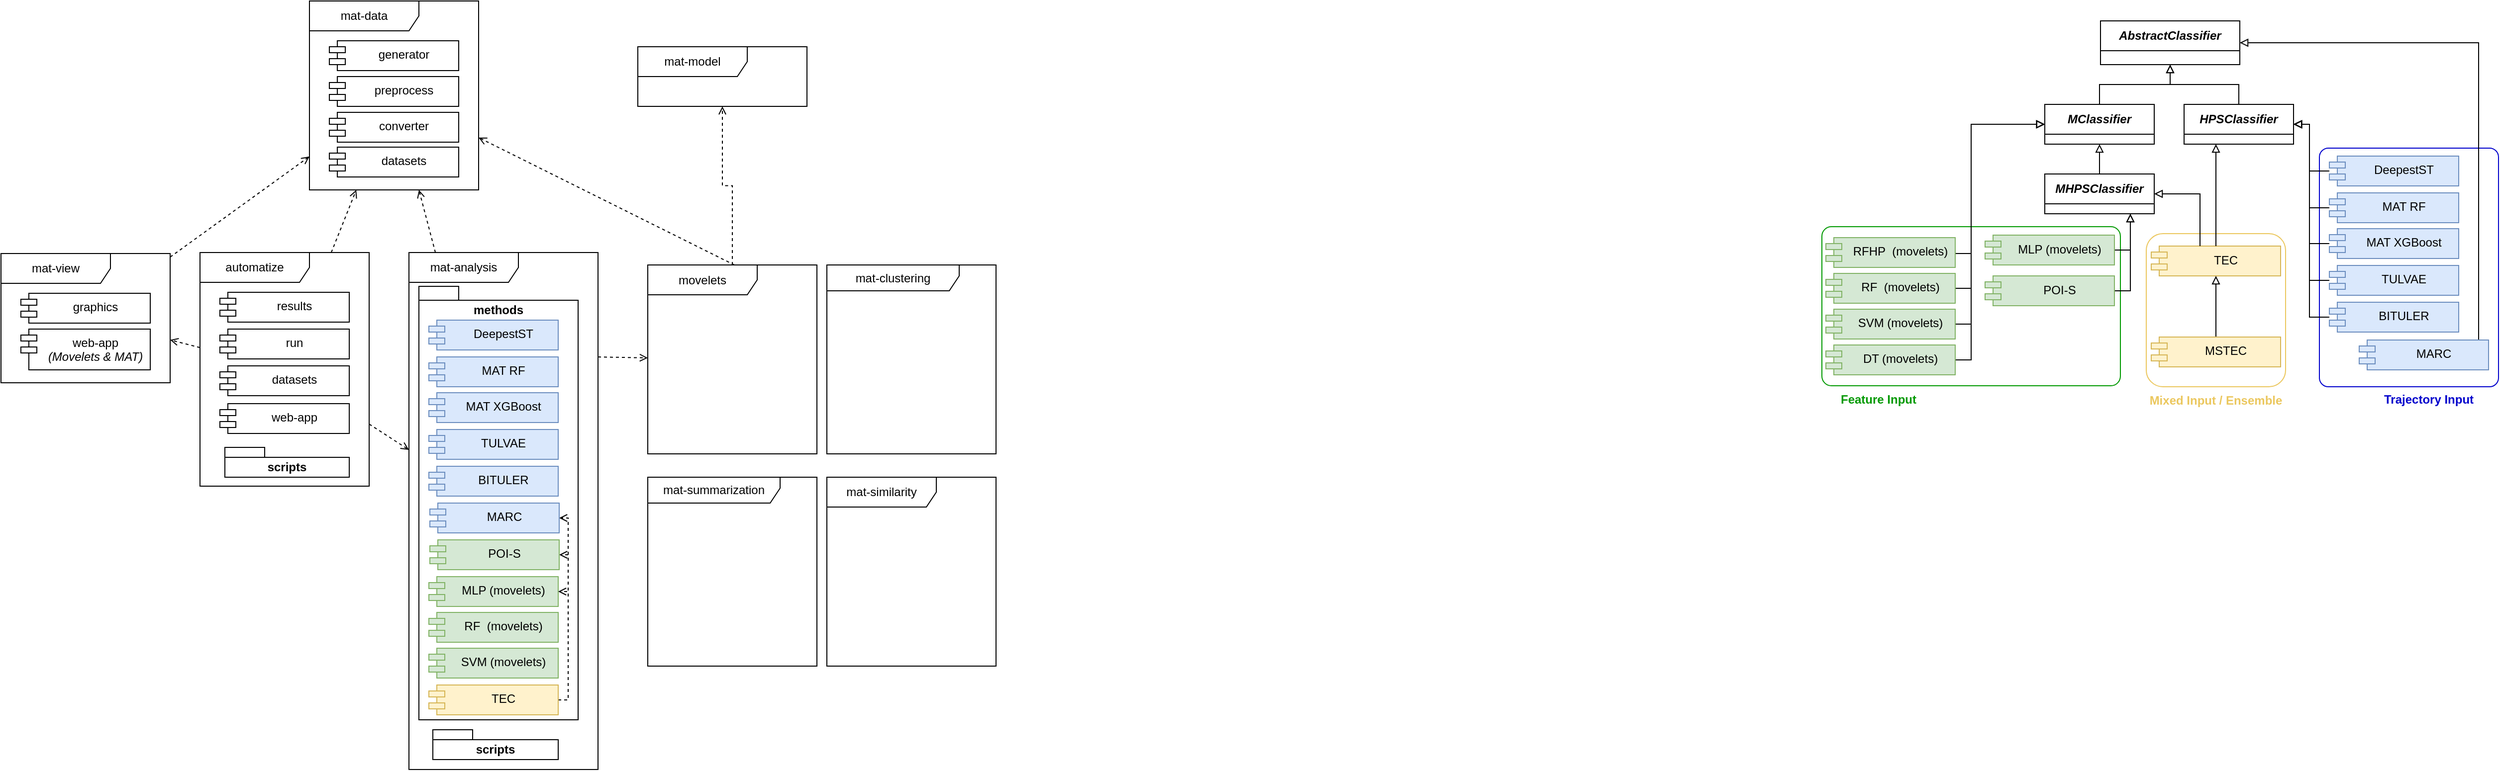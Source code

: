 <mxfile version="23.1.5" type="device">
  <diagram name="Página-1" id="NjSdwOmiIwXVztQAF8Lo">
    <mxGraphModel dx="1781" dy="615" grid="1" gridSize="10" guides="1" tooltips="1" connect="1" arrows="1" fold="1" page="1" pageScale="1" pageWidth="827" pageHeight="1169" math="0" shadow="0">
      <root>
        <mxCell id="0" />
        <mxCell id="1" parent="0" />
        <mxCell id="mgZLQg_ETMRa4hPbAOP7-61" value="&lt;h4&gt;Trajectory Input&lt;/h4&gt;" style="rounded=1;whiteSpace=wrap;html=1;fillColor=none;verticalAlign=top;labelPosition=right;verticalLabelPosition=bottom;align=left;spacing=-15;spacingTop=0;spacingLeft=-100;spacingRight=0;fontColor=#0000CC;labelBorderColor=none;strokeColor=#0000CC;arcSize=5;" parent="1" vertex="1">
          <mxGeometry x="2170" y="168" width="180" height="240" as="geometry" />
        </mxCell>
        <mxCell id="mgZLQg_ETMRa4hPbAOP7-62" value="&lt;h4&gt;Mixed Input / Ensemble&lt;/h4&gt;" style="rounded=1;whiteSpace=wrap;html=1;fillColor=none;verticalAlign=top;labelPosition=center;verticalLabelPosition=bottom;align=center;spacing=-15;spacingTop=1;spacingLeft=0;spacingRight=0;fontColor=#EBC75E;labelBorderColor=none;strokeColor=#EBC75E;arcSize=12;" parent="1" vertex="1">
          <mxGeometry x="1996" y="254" width="140" height="154" as="geometry" />
        </mxCell>
        <mxCell id="mgZLQg_ETMRa4hPbAOP7-60" value="&lt;h4&gt;Feature Input&lt;/h4&gt;" style="rounded=1;whiteSpace=wrap;html=1;fillColor=none;verticalAlign=top;labelPosition=left;verticalLabelPosition=bottom;align=right;spacing=-15;spacingTop=1;spacingLeft=0;spacingRight=-80;fontColor=#009900;labelBorderColor=none;strokeColor=#009900;arcSize=6;" parent="1" vertex="1">
          <mxGeometry x="1670" y="247" width="300" height="160" as="geometry" />
        </mxCell>
        <mxCell id="mgZLQg_ETMRa4hPbAOP7-5" value="methods" style="shape=folder;fontStyle=1;spacingTop=10;tabWidth=40;tabHeight=14;tabPosition=left;html=1;whiteSpace=wrap;horizontal=1;verticalAlign=top;fillColor=none;" parent="1" vertex="1">
          <mxGeometry x="260" y="307" width="160" height="436" as="geometry" />
        </mxCell>
        <mxCell id="n9qyGrMY-b-BzYaa1yog-2" value="mat-data" style="shape=umlFrame;whiteSpace=wrap;html=1;pointerEvents=0;width=110;height=30;" parent="1" vertex="1">
          <mxGeometry x="150" y="20" width="170" height="190" as="geometry" />
        </mxCell>
        <mxCell id="n9qyGrMY-b-BzYaa1yog-4" value="preprocess" style="shape=module;align=left;spacingLeft=20;align=center;verticalAlign=top;whiteSpace=wrap;html=1;jettyWidth=16;jettyHeight=6;" parent="1" vertex="1">
          <mxGeometry x="170" y="96" width="130" height="30" as="geometry" />
        </mxCell>
        <mxCell id="n9qyGrMY-b-BzYaa1yog-5" value="generator" style="shape=module;align=left;spacingLeft=20;align=center;verticalAlign=top;whiteSpace=wrap;html=1;jettyWidth=16;jettyHeight=6;" parent="1" vertex="1">
          <mxGeometry x="170" y="60" width="130" height="30" as="geometry" />
        </mxCell>
        <mxCell id="n9qyGrMY-b-BzYaa1yog-6" value="mat-view" style="shape=umlFrame;whiteSpace=wrap;html=1;pointerEvents=0;width=110;height=30;" parent="1" vertex="1">
          <mxGeometry x="-160" y="274" width="170" height="130" as="geometry" />
        </mxCell>
        <mxCell id="n9qyGrMY-b-BzYaa1yog-7" value="web-app &lt;br&gt;&lt;i&gt;(Movelets &amp;amp; MAT)&lt;/i&gt;" style="shape=module;align=left;spacingLeft=20;align=center;verticalAlign=top;whiteSpace=wrap;html=1;jettyWidth=16;jettyHeight=6;" parent="1" vertex="1">
          <mxGeometry x="-140" y="350" width="130" height="41" as="geometry" />
        </mxCell>
        <mxCell id="n9qyGrMY-b-BzYaa1yog-8" value="graphics" style="shape=module;align=left;spacingLeft=20;align=center;verticalAlign=top;whiteSpace=wrap;html=1;jettyWidth=16;jettyHeight=6;" parent="1" vertex="1">
          <mxGeometry x="-140" y="314" width="130" height="30" as="geometry" />
        </mxCell>
        <mxCell id="n9qyGrMY-b-BzYaa1yog-35" style="rounded=0;orthogonalLoop=1;jettySize=auto;html=1;endArrow=open;dashed=1;endFill=0;exitX=0.512;exitY=0;exitDx=0;exitDy=0;exitPerimeter=0;" parent="1" source="n9qyGrMY-b-BzYaa1yog-9" target="n9qyGrMY-b-BzYaa1yog-2" edge="1">
          <mxGeometry relative="1" as="geometry" />
        </mxCell>
        <mxCell id="ncjso_DGpGOnADHclqbK-1" style="edgeStyle=orthogonalEdgeStyle;rounded=0;orthogonalLoop=1;jettySize=auto;html=1;dashed=1;strokeColor=default;align=center;verticalAlign=middle;fontFamily=Helvetica;fontSize=11;fontColor=default;labelBackgroundColor=default;endArrow=open;endFill=0;" edge="1" parent="1" source="n9qyGrMY-b-BzYaa1yog-9" target="BebV0c_RTAwMKaFlxQ5s-1">
          <mxGeometry relative="1" as="geometry" />
        </mxCell>
        <mxCell id="n9qyGrMY-b-BzYaa1yog-9" value="movelets" style="shape=umlFrame;whiteSpace=wrap;html=1;pointerEvents=0;width=110;height=30;" parent="1" vertex="1">
          <mxGeometry x="490" y="285.5" width="170" height="190" as="geometry" />
        </mxCell>
        <mxCell id="n9qyGrMY-b-BzYaa1yog-10" value="MLP (movelets)" style="shape=module;align=left;spacingLeft=20;align=center;verticalAlign=top;whiteSpace=wrap;html=1;jettyWidth=16;jettyHeight=6;fillColor=#d5e8d4;strokeColor=#82b366;" parent="1" vertex="1">
          <mxGeometry x="270" y="599" width="130" height="30" as="geometry" />
        </mxCell>
        <mxCell id="mgZLQg_ETMRa4hPbAOP7-8" style="edgeStyle=orthogonalEdgeStyle;rounded=0;orthogonalLoop=1;jettySize=auto;html=1;entryX=1;entryY=0.5;entryDx=0;entryDy=0;endArrow=open;dashed=1;endFill=0;" parent="1" source="n9qyGrMY-b-BzYaa1yog-11" target="n9qyGrMY-b-BzYaa1yog-21" edge="1">
          <mxGeometry relative="1" as="geometry">
            <Array as="points">
              <mxPoint x="410" y="723" />
              <mxPoint x="410" y="540" />
            </Array>
          </mxGeometry>
        </mxCell>
        <mxCell id="mgZLQg_ETMRa4hPbAOP7-9" style="edgeStyle=orthogonalEdgeStyle;rounded=0;orthogonalLoop=1;jettySize=auto;html=1;entryX=1;entryY=0.5;entryDx=0;entryDy=0;endArrow=open;dashed=1;endFill=0;" parent="1" source="n9qyGrMY-b-BzYaa1yog-11" target="n9qyGrMY-b-BzYaa1yog-20" edge="1">
          <mxGeometry relative="1" as="geometry">
            <Array as="points">
              <mxPoint x="410" y="723" />
              <mxPoint x="410" y="577" />
            </Array>
          </mxGeometry>
        </mxCell>
        <mxCell id="mgZLQg_ETMRa4hPbAOP7-10" style="edgeStyle=orthogonalEdgeStyle;rounded=0;orthogonalLoop=1;jettySize=auto;html=1;entryX=1;entryY=0.5;entryDx=0;entryDy=0;endArrow=open;dashed=1;endFill=0;" parent="1" source="n9qyGrMY-b-BzYaa1yog-11" target="n9qyGrMY-b-BzYaa1yog-10" edge="1">
          <mxGeometry relative="1" as="geometry">
            <Array as="points">
              <mxPoint x="410" y="723" />
              <mxPoint x="410" y="614" />
            </Array>
          </mxGeometry>
        </mxCell>
        <mxCell id="n9qyGrMY-b-BzYaa1yog-11" value="TEC" style="shape=module;align=left;spacingLeft=20;align=center;verticalAlign=top;whiteSpace=wrap;html=1;jettyWidth=16;jettyHeight=6;fillColor=#fff2cc;strokeColor=#d6b656;" parent="1" vertex="1">
          <mxGeometry x="270" y="708" width="130" height="30" as="geometry" />
        </mxCell>
        <mxCell id="n9qyGrMY-b-BzYaa1yog-17" style="rounded=0;orthogonalLoop=1;jettySize=auto;html=1;dashed=1;endArrow=open;endFill=0;" parent="1" source="n9qyGrMY-b-BzYaa1yog-12" target="n9qyGrMY-b-BzYaa1yog-2" edge="1">
          <mxGeometry relative="1" as="geometry" />
        </mxCell>
        <mxCell id="n9qyGrMY-b-BzYaa1yog-23" style="rounded=0;orthogonalLoop=1;jettySize=auto;html=1;endArrow=open;dashed=1;endFill=0;" parent="1" source="n9qyGrMY-b-BzYaa1yog-12" target="n9qyGrMY-b-BzYaa1yog-6" edge="1">
          <mxGeometry relative="1" as="geometry" />
        </mxCell>
        <mxCell id="n9qyGrMY-b-BzYaa1yog-33" style="rounded=0;orthogonalLoop=1;jettySize=auto;html=1;endArrow=open;dashed=1;endFill=0;" parent="1" source="n9qyGrMY-b-BzYaa1yog-12" target="n9qyGrMY-b-BzYaa1yog-19" edge="1">
          <mxGeometry relative="1" as="geometry" />
        </mxCell>
        <mxCell id="n9qyGrMY-b-BzYaa1yog-12" value="automatize" style="shape=umlFrame;whiteSpace=wrap;html=1;pointerEvents=0;width=110;height=30;" parent="1" vertex="1">
          <mxGeometry x="40" y="273" width="170" height="235" as="geometry" />
        </mxCell>
        <mxCell id="n9qyGrMY-b-BzYaa1yog-13" value="run" style="shape=module;align=left;spacingLeft=20;align=center;verticalAlign=top;whiteSpace=wrap;html=1;jettyWidth=16;jettyHeight=6;" parent="1" vertex="1">
          <mxGeometry x="60" y="350" width="130" height="30" as="geometry" />
        </mxCell>
        <mxCell id="n9qyGrMY-b-BzYaa1yog-14" value="results" style="shape=module;align=left;spacingLeft=20;align=center;verticalAlign=top;whiteSpace=wrap;html=1;jettyWidth=16;jettyHeight=6;" parent="1" vertex="1">
          <mxGeometry x="60" y="313" width="130" height="30" as="geometry" />
        </mxCell>
        <mxCell id="n9qyGrMY-b-BzYaa1yog-16" value="datasets" style="shape=module;align=left;spacingLeft=20;align=center;verticalAlign=top;whiteSpace=wrap;html=1;jettyWidth=16;jettyHeight=6;" parent="1" vertex="1">
          <mxGeometry x="60" y="387" width="130" height="30" as="geometry" />
        </mxCell>
        <mxCell id="n9qyGrMY-b-BzYaa1yog-32" style="rounded=0;orthogonalLoop=1;jettySize=auto;html=1;endArrow=open;dashed=1;endFill=0;exitX=1;exitY=0.202;exitDx=0;exitDy=0;exitPerimeter=0;" parent="1" source="n9qyGrMY-b-BzYaa1yog-19" target="n9qyGrMY-b-BzYaa1yog-9" edge="1">
          <mxGeometry relative="1" as="geometry">
            <mxPoint x="460" y="362.125" as="sourcePoint" />
            <mxPoint x="502.705" y="297" as="targetPoint" />
          </mxGeometry>
        </mxCell>
        <mxCell id="n9qyGrMY-b-BzYaa1yog-34" style="rounded=0;orthogonalLoop=1;jettySize=auto;html=1;endArrow=open;dashed=1;endFill=0;" parent="1" source="n9qyGrMY-b-BzYaa1yog-19" target="n9qyGrMY-b-BzYaa1yog-2" edge="1">
          <mxGeometry relative="1" as="geometry" />
        </mxCell>
        <mxCell id="n9qyGrMY-b-BzYaa1yog-19" value="mat-analysis" style="shape=umlFrame;whiteSpace=wrap;html=1;pointerEvents=0;width=110;height=30;" parent="1" vertex="1">
          <mxGeometry x="250" y="273" width="190" height="520" as="geometry" />
        </mxCell>
        <mxCell id="n9qyGrMY-b-BzYaa1yog-20" value="POI-S" style="shape=module;align=left;spacingLeft=20;align=center;verticalAlign=top;whiteSpace=wrap;html=1;jettyWidth=16;jettyHeight=6;fillColor=#d5e8d4;strokeColor=#82b366;" parent="1" vertex="1">
          <mxGeometry x="271" y="562" width="130" height="30" as="geometry" />
        </mxCell>
        <mxCell id="n9qyGrMY-b-BzYaa1yog-21" value="MARC" style="shape=module;align=left;spacingLeft=20;align=center;verticalAlign=top;whiteSpace=wrap;html=1;jettyWidth=16;jettyHeight=6;fillColor=#dae8fc;strokeColor=#6c8ebf;" parent="1" vertex="1">
          <mxGeometry x="271" y="525" width="130" height="30" as="geometry" />
        </mxCell>
        <mxCell id="n9qyGrMY-b-BzYaa1yog-22" value="web-app" style="shape=module;align=left;spacingLeft=20;align=center;verticalAlign=top;whiteSpace=wrap;html=1;jettyWidth=16;jettyHeight=6;" parent="1" vertex="1">
          <mxGeometry x="60" y="425" width="130" height="30" as="geometry" />
        </mxCell>
        <mxCell id="n9qyGrMY-b-BzYaa1yog-24" value="RF&amp;nbsp; (movelets)" style="shape=module;align=left;spacingLeft=20;align=center;verticalAlign=top;whiteSpace=wrap;html=1;jettyWidth=16;jettyHeight=6;fillColor=#d5e8d4;strokeColor=#82b366;" parent="1" vertex="1">
          <mxGeometry x="270" y="635" width="130" height="30" as="geometry" />
        </mxCell>
        <mxCell id="n9qyGrMY-b-BzYaa1yog-25" value="SVM&amp;nbsp;(movelets)" style="shape=module;align=left;spacingLeft=20;align=center;verticalAlign=top;whiteSpace=wrap;html=1;jettyWidth=16;jettyHeight=6;fillColor=#d5e8d4;strokeColor=#82b366;" parent="1" vertex="1">
          <mxGeometry x="270" y="671" width="130" height="30" as="geometry" />
        </mxCell>
        <mxCell id="n9qyGrMY-b-BzYaa1yog-26" value="DeepestST" style="shape=module;align=left;spacingLeft=20;align=center;verticalAlign=top;whiteSpace=wrap;html=1;jettyWidth=16;jettyHeight=6;fillColor=#dae8fc;strokeColor=#6c8ebf;" parent="1" vertex="1">
          <mxGeometry x="270" y="341" width="130" height="30" as="geometry" />
        </mxCell>
        <mxCell id="n9qyGrMY-b-BzYaa1yog-27" value="MAT RF" style="shape=module;align=left;spacingLeft=20;align=center;verticalAlign=top;whiteSpace=wrap;html=1;jettyWidth=16;jettyHeight=6;fillColor=#dae8fc;strokeColor=#6c8ebf;" parent="1" vertex="1">
          <mxGeometry x="270" y="378" width="130" height="30" as="geometry" />
        </mxCell>
        <mxCell id="n9qyGrMY-b-BzYaa1yog-28" value="MAT XGBoost" style="shape=module;align=left;spacingLeft=20;align=center;verticalAlign=top;whiteSpace=wrap;html=1;jettyWidth=16;jettyHeight=6;fillColor=#dae8fc;strokeColor=#6c8ebf;" parent="1" vertex="1">
          <mxGeometry x="270" y="414" width="130" height="30" as="geometry" />
        </mxCell>
        <mxCell id="n9qyGrMY-b-BzYaa1yog-29" value="TULVAE" style="shape=module;align=left;spacingLeft=20;align=center;verticalAlign=top;whiteSpace=wrap;html=1;jettyWidth=16;jettyHeight=6;fillColor=#dae8fc;strokeColor=#6c8ebf;" parent="1" vertex="1">
          <mxGeometry x="270" y="451" width="130" height="30" as="geometry" />
        </mxCell>
        <mxCell id="n9qyGrMY-b-BzYaa1yog-30" value="BITULER" style="shape=module;align=left;spacingLeft=20;align=center;verticalAlign=top;whiteSpace=wrap;html=1;jettyWidth=16;jettyHeight=6;fillColor=#dae8fc;strokeColor=#6c8ebf;" parent="1" vertex="1">
          <mxGeometry x="270" y="488" width="130" height="30" as="geometry" />
        </mxCell>
        <mxCell id="n9qyGrMY-b-BzYaa1yog-36" value="converter" style="shape=module;align=left;spacingLeft=20;align=center;verticalAlign=top;whiteSpace=wrap;html=1;jettyWidth=16;jettyHeight=6;" parent="1" vertex="1">
          <mxGeometry x="170" y="132" width="130" height="30" as="geometry" />
        </mxCell>
        <mxCell id="mgZLQg_ETMRa4hPbAOP7-1" value="datasets" style="shape=module;align=left;spacingLeft=20;align=center;verticalAlign=top;whiteSpace=wrap;html=1;jettyWidth=16;jettyHeight=6;" parent="1" vertex="1">
          <mxGeometry x="170" y="167" width="130" height="30" as="geometry" />
        </mxCell>
        <mxCell id="mgZLQg_ETMRa4hPbAOP7-2" style="rounded=0;orthogonalLoop=1;jettySize=auto;html=1;endArrow=open;dashed=1;endFill=0;" parent="1" source="n9qyGrMY-b-BzYaa1yog-6" target="n9qyGrMY-b-BzYaa1yog-2" edge="1">
          <mxGeometry relative="1" as="geometry" />
        </mxCell>
        <mxCell id="mgZLQg_ETMRa4hPbAOP7-6" value="scripts" style="shape=folder;fontStyle=1;spacingTop=10;tabWidth=40;tabHeight=10;tabPosition=left;html=1;whiteSpace=wrap;" parent="1" vertex="1">
          <mxGeometry x="274" y="753" width="126" height="30" as="geometry" />
        </mxCell>
        <mxCell id="mgZLQg_ETMRa4hPbAOP7-7" value="scripts" style="shape=folder;fontStyle=1;spacingTop=10;tabWidth=40;tabHeight=10;tabPosition=left;html=1;whiteSpace=wrap;" parent="1" vertex="1">
          <mxGeometry x="65" y="469" width="125" height="30" as="geometry" />
        </mxCell>
        <mxCell id="mgZLQg_ETMRa4hPbAOP7-38" style="edgeStyle=orthogonalEdgeStyle;rounded=0;orthogonalLoop=1;jettySize=auto;html=1;endArrow=block;endFill=0;" parent="1" source="mgZLQg_ETMRa4hPbAOP7-11" target="mgZLQg_ETMRa4hPbAOP7-26" edge="1">
          <mxGeometry relative="1" as="geometry">
            <Array as="points">
              <mxPoint x="1980" y="271" />
            </Array>
          </mxGeometry>
        </mxCell>
        <mxCell id="mgZLQg_ETMRa4hPbAOP7-11" value="MLP (movelets)" style="shape=module;align=left;spacingLeft=20;align=center;verticalAlign=top;whiteSpace=wrap;html=1;jettyWidth=16;jettyHeight=6;fillColor=#d5e8d4;strokeColor=#82b366;" parent="1" vertex="1">
          <mxGeometry x="1834" y="255.5" width="130" height="30" as="geometry" />
        </mxCell>
        <mxCell id="mgZLQg_ETMRa4hPbAOP7-12" value="TEC" style="shape=module;align=left;spacingLeft=20;align=center;verticalAlign=top;whiteSpace=wrap;html=1;jettyWidth=16;jettyHeight=6;fillColor=#fff2cc;strokeColor=#d6b656;" parent="1" vertex="1">
          <mxGeometry x="2001" y="266.5" width="130" height="30" as="geometry" />
        </mxCell>
        <mxCell id="mgZLQg_ETMRa4hPbAOP7-36" style="edgeStyle=orthogonalEdgeStyle;rounded=0;orthogonalLoop=1;jettySize=auto;html=1;endArrow=block;endFill=0;" parent="1" source="mgZLQg_ETMRa4hPbAOP7-13" target="mgZLQg_ETMRa4hPbAOP7-26" edge="1">
          <mxGeometry relative="1" as="geometry">
            <Array as="points">
              <mxPoint x="1980" y="312" />
            </Array>
          </mxGeometry>
        </mxCell>
        <mxCell id="mgZLQg_ETMRa4hPbAOP7-13" value="POI-S" style="shape=module;align=left;spacingLeft=20;align=center;verticalAlign=top;whiteSpace=wrap;html=1;jettyWidth=16;jettyHeight=6;fillColor=#d5e8d4;strokeColor=#82b366;" parent="1" vertex="1">
          <mxGeometry x="1834" y="296.5" width="130" height="30" as="geometry" />
        </mxCell>
        <mxCell id="mgZLQg_ETMRa4hPbAOP7-39" style="edgeStyle=orthogonalEdgeStyle;rounded=0;orthogonalLoop=1;jettySize=auto;html=1;endArrow=block;endFill=0;" parent="1" source="mgZLQg_ETMRa4hPbAOP7-14" target="mgZLQg_ETMRa4hPbAOP7-27" edge="1">
          <mxGeometry relative="1" as="geometry">
            <Array as="points">
              <mxPoint x="2330" y="62" />
            </Array>
          </mxGeometry>
        </mxCell>
        <mxCell id="mgZLQg_ETMRa4hPbAOP7-14" value="MARC" style="shape=module;align=left;spacingLeft=20;align=center;verticalAlign=top;whiteSpace=wrap;html=1;jettyWidth=16;jettyHeight=6;fillColor=#dae8fc;strokeColor=#6c8ebf;" parent="1" vertex="1">
          <mxGeometry x="2210" y="361" width="130" height="30" as="geometry" />
        </mxCell>
        <mxCell id="mgZLQg_ETMRa4hPbAOP7-32" style="edgeStyle=orthogonalEdgeStyle;rounded=0;orthogonalLoop=1;jettySize=auto;html=1;entryX=0;entryY=0.5;entryDx=0;entryDy=0;endArrow=block;endFill=0;" parent="1" source="mgZLQg_ETMRa4hPbAOP7-15" target="mgZLQg_ETMRa4hPbAOP7-22" edge="1">
          <mxGeometry relative="1" as="geometry">
            <Array as="points">
              <mxPoint x="1820" y="274" />
              <mxPoint x="1820" y="144" />
            </Array>
          </mxGeometry>
        </mxCell>
        <mxCell id="mgZLQg_ETMRa4hPbAOP7-15" value="RFHP&amp;nbsp; (movelets)" style="shape=module;align=left;spacingLeft=20;align=center;verticalAlign=top;whiteSpace=wrap;html=1;jettyWidth=16;jettyHeight=6;fillColor=#d5e8d4;strokeColor=#82b366;" parent="1" vertex="1">
          <mxGeometry x="1674" y="258" width="130" height="30" as="geometry" />
        </mxCell>
        <mxCell id="mgZLQg_ETMRa4hPbAOP7-33" style="edgeStyle=orthogonalEdgeStyle;rounded=0;orthogonalLoop=1;jettySize=auto;html=1;endArrow=block;endFill=0;" parent="1" source="mgZLQg_ETMRa4hPbAOP7-47" target="mgZLQg_ETMRa4hPbAOP7-22" edge="1">
          <mxGeometry relative="1" as="geometry">
            <Array as="points">
              <mxPoint x="1820" y="309" />
              <mxPoint x="1820" y="144" />
            </Array>
          </mxGeometry>
        </mxCell>
        <mxCell id="mgZLQg_ETMRa4hPbAOP7-48" style="edgeStyle=orthogonalEdgeStyle;rounded=0;orthogonalLoop=1;jettySize=auto;html=1;endArrow=block;endFill=0;" parent="1" source="mgZLQg_ETMRa4hPbAOP7-16" target="mgZLQg_ETMRa4hPbAOP7-22" edge="1">
          <mxGeometry relative="1" as="geometry">
            <Array as="points">
              <mxPoint x="1820" y="345" />
              <mxPoint x="1820" y="144" />
            </Array>
          </mxGeometry>
        </mxCell>
        <mxCell id="mgZLQg_ETMRa4hPbAOP7-16" value="SVM&amp;nbsp;(movelets)" style="shape=module;align=left;spacingLeft=20;align=center;verticalAlign=top;whiteSpace=wrap;html=1;jettyWidth=16;jettyHeight=6;fillColor=#d5e8d4;strokeColor=#82b366;" parent="1" vertex="1">
          <mxGeometry x="1674" y="330" width="130" height="30" as="geometry" />
        </mxCell>
        <mxCell id="mgZLQg_ETMRa4hPbAOP7-40" style="edgeStyle=orthogonalEdgeStyle;rounded=0;orthogonalLoop=1;jettySize=auto;html=1;endArrow=block;endFill=0;" parent="1" source="mgZLQg_ETMRa4hPbAOP7-17" target="mgZLQg_ETMRa4hPbAOP7-28" edge="1">
          <mxGeometry relative="1" as="geometry">
            <Array as="points">
              <mxPoint x="2160" y="191" />
              <mxPoint x="2160" y="144" />
            </Array>
          </mxGeometry>
        </mxCell>
        <mxCell id="mgZLQg_ETMRa4hPbAOP7-17" value="DeepestST" style="shape=module;align=left;spacingLeft=20;align=center;verticalAlign=top;whiteSpace=wrap;html=1;jettyWidth=16;jettyHeight=6;fillColor=#dae8fc;strokeColor=#6c8ebf;" parent="1" vertex="1">
          <mxGeometry x="2180" y="176" width="130" height="30" as="geometry" />
        </mxCell>
        <mxCell id="mgZLQg_ETMRa4hPbAOP7-41" style="edgeStyle=orthogonalEdgeStyle;rounded=0;orthogonalLoop=1;jettySize=auto;html=1;endArrow=block;endFill=0;" parent="1" source="mgZLQg_ETMRa4hPbAOP7-18" target="mgZLQg_ETMRa4hPbAOP7-28" edge="1">
          <mxGeometry relative="1" as="geometry">
            <Array as="points">
              <mxPoint x="2160" y="228" />
              <mxPoint x="2160" y="144" />
            </Array>
          </mxGeometry>
        </mxCell>
        <mxCell id="mgZLQg_ETMRa4hPbAOP7-18" value="MAT RF" style="shape=module;align=left;spacingLeft=20;align=center;verticalAlign=top;whiteSpace=wrap;html=1;jettyWidth=16;jettyHeight=6;fillColor=#dae8fc;strokeColor=#6c8ebf;" parent="1" vertex="1">
          <mxGeometry x="2180" y="213" width="130" height="30" as="geometry" />
        </mxCell>
        <mxCell id="mgZLQg_ETMRa4hPbAOP7-42" style="edgeStyle=orthogonalEdgeStyle;rounded=0;orthogonalLoop=1;jettySize=auto;html=1;endArrow=block;endFill=0;" parent="1" source="mgZLQg_ETMRa4hPbAOP7-19" target="mgZLQg_ETMRa4hPbAOP7-28" edge="1">
          <mxGeometry relative="1" as="geometry">
            <Array as="points">
              <mxPoint x="2160" y="264" />
              <mxPoint x="2160" y="144" />
            </Array>
          </mxGeometry>
        </mxCell>
        <mxCell id="mgZLQg_ETMRa4hPbAOP7-19" value="MAT XGBoost" style="shape=module;align=left;spacingLeft=20;align=center;verticalAlign=top;whiteSpace=wrap;html=1;jettyWidth=16;jettyHeight=6;fillColor=#dae8fc;strokeColor=#6c8ebf;" parent="1" vertex="1">
          <mxGeometry x="2180" y="249" width="130" height="30" as="geometry" />
        </mxCell>
        <mxCell id="mgZLQg_ETMRa4hPbAOP7-43" style="edgeStyle=orthogonalEdgeStyle;rounded=0;orthogonalLoop=1;jettySize=auto;html=1;endArrow=block;endFill=0;" parent="1" source="mgZLQg_ETMRa4hPbAOP7-20" target="mgZLQg_ETMRa4hPbAOP7-28" edge="1">
          <mxGeometry relative="1" as="geometry">
            <Array as="points">
              <mxPoint x="2160" y="301" />
              <mxPoint x="2160" y="144" />
            </Array>
          </mxGeometry>
        </mxCell>
        <mxCell id="mgZLQg_ETMRa4hPbAOP7-20" value="TULVAE" style="shape=module;align=left;spacingLeft=20;align=center;verticalAlign=top;whiteSpace=wrap;html=1;jettyWidth=16;jettyHeight=6;fillColor=#dae8fc;strokeColor=#6c8ebf;" parent="1" vertex="1">
          <mxGeometry x="2180" y="286" width="130" height="30" as="geometry" />
        </mxCell>
        <mxCell id="mgZLQg_ETMRa4hPbAOP7-44" style="edgeStyle=orthogonalEdgeStyle;rounded=0;orthogonalLoop=1;jettySize=auto;html=1;endArrow=block;endFill=0;" parent="1" source="mgZLQg_ETMRa4hPbAOP7-21" target="mgZLQg_ETMRa4hPbAOP7-28" edge="1">
          <mxGeometry relative="1" as="geometry">
            <Array as="points">
              <mxPoint x="2160" y="338" />
              <mxPoint x="2160" y="144" />
            </Array>
          </mxGeometry>
        </mxCell>
        <mxCell id="mgZLQg_ETMRa4hPbAOP7-21" value="BITULER" style="shape=module;align=left;spacingLeft=20;align=center;verticalAlign=top;whiteSpace=wrap;html=1;jettyWidth=16;jettyHeight=6;fillColor=#dae8fc;strokeColor=#6c8ebf;" parent="1" vertex="1">
          <mxGeometry x="2180" y="323" width="130" height="30" as="geometry" />
        </mxCell>
        <mxCell id="mgZLQg_ETMRa4hPbAOP7-30" style="edgeStyle=orthogonalEdgeStyle;rounded=0;orthogonalLoop=1;jettySize=auto;html=1;endArrow=block;endFill=0;" parent="1" source="mgZLQg_ETMRa4hPbAOP7-22" target="mgZLQg_ETMRa4hPbAOP7-27" edge="1">
          <mxGeometry relative="1" as="geometry" />
        </mxCell>
        <mxCell id="mgZLQg_ETMRa4hPbAOP7-22" value="MClassifier" style="swimlane;fontStyle=3;childLayout=stackLayout;horizontal=1;startSize=30;horizontalStack=0;resizeParent=1;resizeParentMax=0;resizeLast=0;collapsible=1;marginBottom=0;whiteSpace=wrap;html=1;" parent="1" vertex="1">
          <mxGeometry x="1894" y="124" width="110" height="40" as="geometry" />
        </mxCell>
        <mxCell id="mgZLQg_ETMRa4hPbAOP7-31" style="edgeStyle=orthogonalEdgeStyle;rounded=0;orthogonalLoop=1;jettySize=auto;html=1;endArrow=block;endFill=0;" parent="1" source="mgZLQg_ETMRa4hPbAOP7-26" target="mgZLQg_ETMRa4hPbAOP7-22" edge="1">
          <mxGeometry relative="1" as="geometry" />
        </mxCell>
        <mxCell id="mgZLQg_ETMRa4hPbAOP7-26" value="MHPSClassifier" style="swimlane;fontStyle=3;childLayout=stackLayout;horizontal=1;startSize=30;horizontalStack=0;resizeParent=1;resizeParentMax=0;resizeLast=0;collapsible=1;marginBottom=0;whiteSpace=wrap;html=1;" parent="1" vertex="1">
          <mxGeometry x="1894" y="194" width="110" height="40" as="geometry" />
        </mxCell>
        <mxCell id="mgZLQg_ETMRa4hPbAOP7-27" value="AbstractClassifier" style="swimlane;fontStyle=3;childLayout=stackLayout;horizontal=1;startSize=30;horizontalStack=0;resizeParent=1;resizeParentMax=0;resizeLast=0;collapsible=1;marginBottom=0;whiteSpace=wrap;html=1;" parent="1" vertex="1">
          <mxGeometry x="1950" y="40" width="140" height="44" as="geometry" />
        </mxCell>
        <mxCell id="mgZLQg_ETMRa4hPbAOP7-29" style="edgeStyle=orthogonalEdgeStyle;rounded=0;orthogonalLoop=1;jettySize=auto;html=1;endArrow=block;endFill=0;" parent="1" source="mgZLQg_ETMRa4hPbAOP7-28" target="mgZLQg_ETMRa4hPbAOP7-27" edge="1">
          <mxGeometry relative="1" as="geometry" />
        </mxCell>
        <mxCell id="mgZLQg_ETMRa4hPbAOP7-28" value="HPSClassifier" style="swimlane;fontStyle=3;childLayout=stackLayout;horizontal=1;startSize=30;horizontalStack=0;resizeParent=1;resizeParentMax=0;resizeLast=0;collapsible=1;marginBottom=0;whiteSpace=wrap;html=1;" parent="1" vertex="1">
          <mxGeometry x="2034" y="124" width="110" height="40" as="geometry" />
        </mxCell>
        <mxCell id="mgZLQg_ETMRa4hPbAOP7-49" style="edgeStyle=orthogonalEdgeStyle;rounded=0;orthogonalLoop=1;jettySize=auto;html=1;endArrow=block;endFill=0;" parent="1" source="mgZLQg_ETMRa4hPbAOP7-46" target="mgZLQg_ETMRa4hPbAOP7-22" edge="1">
          <mxGeometry relative="1" as="geometry">
            <Array as="points">
              <mxPoint x="1820" y="381" />
              <mxPoint x="1820" y="144" />
            </Array>
          </mxGeometry>
        </mxCell>
        <mxCell id="mgZLQg_ETMRa4hPbAOP7-46" value="DT (movelets)" style="shape=module;align=left;spacingLeft=20;align=center;verticalAlign=top;whiteSpace=wrap;html=1;jettyWidth=16;jettyHeight=6;fillColor=#d5e8d4;strokeColor=#82b366;" parent="1" vertex="1">
          <mxGeometry x="1674" y="366" width="130" height="30" as="geometry" />
        </mxCell>
        <mxCell id="mgZLQg_ETMRa4hPbAOP7-47" value="RF&amp;nbsp; (movelets)" style="shape=module;align=left;spacingLeft=20;align=center;verticalAlign=top;whiteSpace=wrap;html=1;jettyWidth=16;jettyHeight=6;fillColor=#d5e8d4;strokeColor=#82b366;" parent="1" vertex="1">
          <mxGeometry x="1674" y="294" width="130" height="30" as="geometry" />
        </mxCell>
        <mxCell id="mgZLQg_ETMRa4hPbAOP7-63" style="edgeStyle=orthogonalEdgeStyle;rounded=0;orthogonalLoop=1;jettySize=auto;html=1;endArrow=block;endFill=0;" parent="1" source="mgZLQg_ETMRa4hPbAOP7-12" target="mgZLQg_ETMRa4hPbAOP7-28" edge="1">
          <mxGeometry relative="1" as="geometry">
            <Array as="points">
              <mxPoint x="2090" y="274" />
              <mxPoint x="2090" y="274" />
            </Array>
          </mxGeometry>
        </mxCell>
        <mxCell id="mgZLQg_ETMRa4hPbAOP7-64" style="edgeStyle=orthogonalEdgeStyle;rounded=0;orthogonalLoop=1;jettySize=auto;html=1;endArrow=block;endFill=0;" parent="1" source="mgZLQg_ETMRa4hPbAOP7-12" target="mgZLQg_ETMRa4hPbAOP7-26" edge="1">
          <mxGeometry relative="1" as="geometry">
            <Array as="points">
              <mxPoint x="2050" y="214" />
            </Array>
          </mxGeometry>
        </mxCell>
        <mxCell id="mgZLQg_ETMRa4hPbAOP7-66" style="edgeStyle=orthogonalEdgeStyle;rounded=0;orthogonalLoop=1;jettySize=auto;html=1;endArrow=block;endFill=0;" parent="1" source="mgZLQg_ETMRa4hPbAOP7-65" target="mgZLQg_ETMRa4hPbAOP7-12" edge="1">
          <mxGeometry relative="1" as="geometry" />
        </mxCell>
        <mxCell id="mgZLQg_ETMRa4hPbAOP7-65" value="MSTEC" style="shape=module;align=left;spacingLeft=20;align=center;verticalAlign=top;whiteSpace=wrap;html=1;jettyWidth=16;jettyHeight=6;fillColor=#fff2cc;strokeColor=#d6b656;" parent="1" vertex="1">
          <mxGeometry x="2001" y="358" width="130" height="30" as="geometry" />
        </mxCell>
        <mxCell id="BebV0c_RTAwMKaFlxQ5s-1" value="mat-model" style="shape=umlFrame;whiteSpace=wrap;html=1;pointerEvents=0;width=110;height=30;" parent="1" vertex="1">
          <mxGeometry x="480" y="66" width="170" height="60" as="geometry" />
        </mxCell>
        <mxCell id="ncjso_DGpGOnADHclqbK-2" value="mat-similarity" style="shape=umlFrame;whiteSpace=wrap;html=1;pointerEvents=0;width=110;height=30;" vertex="1" parent="1">
          <mxGeometry x="670" y="499" width="170" height="190" as="geometry" />
        </mxCell>
        <mxCell id="ncjso_DGpGOnADHclqbK-3" value="mat-summarization" style="shape=umlFrame;whiteSpace=wrap;html=1;pointerEvents=0;width=133;height=26;" vertex="1" parent="1">
          <mxGeometry x="490" y="499" width="170" height="190" as="geometry" />
        </mxCell>
        <mxCell id="ncjso_DGpGOnADHclqbK-4" value="mat-clustering" style="shape=umlFrame;whiteSpace=wrap;html=1;pointerEvents=0;width=133;height=26;" vertex="1" parent="1">
          <mxGeometry x="670" y="285.5" width="170" height="190" as="geometry" />
        </mxCell>
      </root>
    </mxGraphModel>
  </diagram>
</mxfile>
